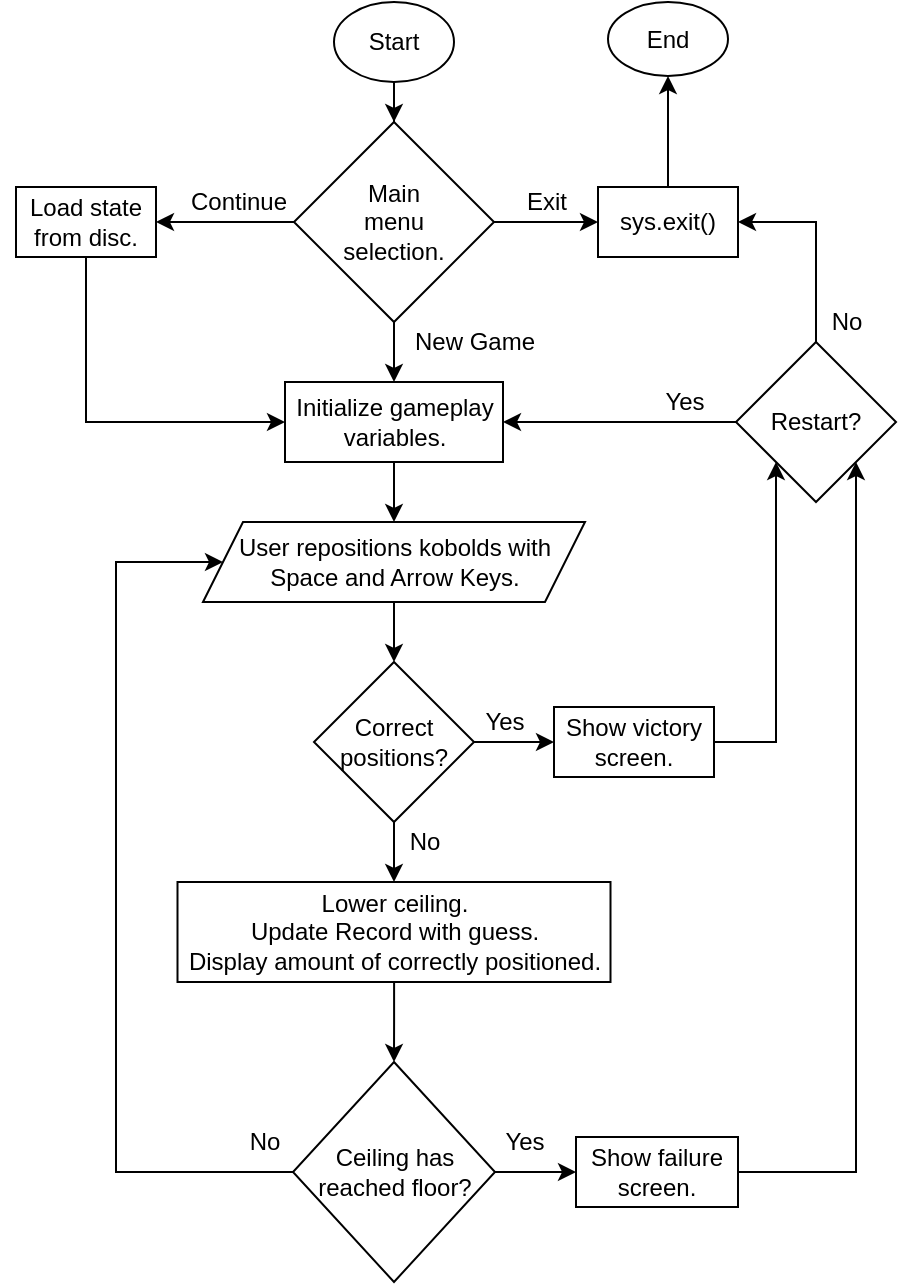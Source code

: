 <mxfile version="14.1.8" type="device"><diagram id="C5RBs43oDa-KdzZeNtuy" name="Page-1"><mxGraphModel dx="1278" dy="607" grid="1" gridSize="10" guides="1" tooltips="1" connect="1" arrows="1" fold="1" page="1" pageScale="1" pageWidth="827" pageHeight="1169" math="0" shadow="0"><root><mxCell id="WIyWlLk6GJQsqaUBKTNV-0"/><mxCell id="WIyWlLk6GJQsqaUBKTNV-1" parent="WIyWlLk6GJQsqaUBKTNV-0"/><mxCell id="KMhkVZNRjqlUI6052NwO-13" style="edgeStyle=orthogonalEdgeStyle;rounded=0;orthogonalLoop=1;jettySize=auto;html=1;entryX=0.5;entryY=0;entryDx=0;entryDy=0;" edge="1" parent="WIyWlLk6GJQsqaUBKTNV-1" source="KMhkVZNRjqlUI6052NwO-0" target="KMhkVZNRjqlUI6052NwO-2"><mxGeometry relative="1" as="geometry"/></mxCell><mxCell id="KMhkVZNRjqlUI6052NwO-0" value="Start" style="ellipse;whiteSpace=wrap;html=1;" vertex="1" parent="WIyWlLk6GJQsqaUBKTNV-1"><mxGeometry x="369" y="170" width="60" height="40" as="geometry"/></mxCell><mxCell id="KMhkVZNRjqlUI6052NwO-2" value="Main&lt;br&gt;menu&lt;br&gt;selection." style="rhombus;whiteSpace=wrap;html=1;" vertex="1" parent="WIyWlLk6GJQsqaUBKTNV-1"><mxGeometry x="349" y="230" width="100" height="100" as="geometry"/></mxCell><mxCell id="KMhkVZNRjqlUI6052NwO-52" style="edgeStyle=orthogonalEdgeStyle;rounded=0;orthogonalLoop=1;jettySize=auto;html=1;entryX=0.5;entryY=1;entryDx=0;entryDy=0;" edge="1" parent="WIyWlLk6GJQsqaUBKTNV-1" source="KMhkVZNRjqlUI6052NwO-3" target="KMhkVZNRjqlUI6052NwO-50"><mxGeometry relative="1" as="geometry"/></mxCell><mxCell id="KMhkVZNRjqlUI6052NwO-3" value="sys.exit()" style="rounded=0;whiteSpace=wrap;html=1;" vertex="1" parent="WIyWlLk6GJQsqaUBKTNV-1"><mxGeometry x="501" y="262.5" width="70" height="35" as="geometry"/></mxCell><mxCell id="KMhkVZNRjqlUI6052NwO-17" style="edgeStyle=orthogonalEdgeStyle;rounded=0;orthogonalLoop=1;jettySize=auto;html=1;entryX=0.5;entryY=0;entryDx=0;entryDy=0;" edge="1" parent="WIyWlLk6GJQsqaUBKTNV-1" source="KMhkVZNRjqlUI6052NwO-5" target="KMhkVZNRjqlUI6052NwO-16"><mxGeometry relative="1" as="geometry"/></mxCell><mxCell id="KMhkVZNRjqlUI6052NwO-5" value="Initialize gameplay variables." style="rounded=0;whiteSpace=wrap;html=1;" vertex="1" parent="WIyWlLk6GJQsqaUBKTNV-1"><mxGeometry x="344.5" y="360" width="109" height="40" as="geometry"/></mxCell><mxCell id="KMhkVZNRjqlUI6052NwO-6" value="" style="endArrow=classic;html=1;exitX=1;exitY=0.5;exitDx=0;exitDy=0;entryX=0;entryY=0.5;entryDx=0;entryDy=0;" edge="1" parent="WIyWlLk6GJQsqaUBKTNV-1" source="KMhkVZNRjqlUI6052NwO-2" target="KMhkVZNRjqlUI6052NwO-3"><mxGeometry width="50" height="50" relative="1" as="geometry"><mxPoint x="389" y="410" as="sourcePoint"/><mxPoint x="439" y="360" as="targetPoint"/></mxGeometry></mxCell><mxCell id="KMhkVZNRjqlUI6052NwO-7" value="" style="endArrow=classic;html=1;exitX=0.5;exitY=1;exitDx=0;exitDy=0;entryX=0.5;entryY=0;entryDx=0;entryDy=0;" edge="1" parent="WIyWlLk6GJQsqaUBKTNV-1" source="KMhkVZNRjqlUI6052NwO-2" target="KMhkVZNRjqlUI6052NwO-5"><mxGeometry width="50" height="50" relative="1" as="geometry"><mxPoint x="389" y="410" as="sourcePoint"/><mxPoint x="439" y="360" as="targetPoint"/></mxGeometry></mxCell><mxCell id="KMhkVZNRjqlUI6052NwO-8" value="" style="endArrow=classic;html=1;exitX=0;exitY=0.5;exitDx=0;exitDy=0;" edge="1" parent="WIyWlLk6GJQsqaUBKTNV-1" source="KMhkVZNRjqlUI6052NwO-4"><mxGeometry width="50" height="50" relative="1" as="geometry"><mxPoint x="459" y="360" as="sourcePoint"/><mxPoint x="260" y="280" as="targetPoint"/></mxGeometry></mxCell><mxCell id="KMhkVZNRjqlUI6052NwO-9" value="Exit" style="text;html=1;align=center;verticalAlign=middle;resizable=0;points=[];autosize=1;" vertex="1" parent="WIyWlLk6GJQsqaUBKTNV-1"><mxGeometry x="454.5" y="260" width="40" height="20" as="geometry"/></mxCell><mxCell id="KMhkVZNRjqlUI6052NwO-10" value="Continue" style="text;html=1;align=center;verticalAlign=middle;resizable=0;points=[];autosize=1;" vertex="1" parent="WIyWlLk6GJQsqaUBKTNV-1"><mxGeometry x="290.75" y="260" width="60" height="20" as="geometry"/></mxCell><mxCell id="KMhkVZNRjqlUI6052NwO-11" value="New Game" style="text;html=1;align=center;verticalAlign=middle;resizable=0;points=[];autosize=1;" vertex="1" parent="WIyWlLk6GJQsqaUBKTNV-1"><mxGeometry x="399" y="330" width="80" height="20" as="geometry"/></mxCell><mxCell id="KMhkVZNRjqlUI6052NwO-19" style="edgeStyle=orthogonalEdgeStyle;rounded=0;orthogonalLoop=1;jettySize=auto;html=1;entryX=0.5;entryY=0;entryDx=0;entryDy=0;" edge="1" parent="WIyWlLk6GJQsqaUBKTNV-1" source="KMhkVZNRjqlUI6052NwO-16" target="KMhkVZNRjqlUI6052NwO-18"><mxGeometry relative="1" as="geometry"/></mxCell><mxCell id="KMhkVZNRjqlUI6052NwO-16" value="User repositions kobolds with Space and Arrow Keys." style="shape=parallelogram;perimeter=parallelogramPerimeter;whiteSpace=wrap;html=1;fixedSize=1;" vertex="1" parent="WIyWlLk6GJQsqaUBKTNV-1"><mxGeometry x="303.5" y="430" width="191" height="40" as="geometry"/></mxCell><mxCell id="KMhkVZNRjqlUI6052NwO-21" style="edgeStyle=orthogonalEdgeStyle;rounded=0;orthogonalLoop=1;jettySize=auto;html=1;entryX=0.5;entryY=0;entryDx=0;entryDy=0;" edge="1" parent="WIyWlLk6GJQsqaUBKTNV-1" source="KMhkVZNRjqlUI6052NwO-18" target="KMhkVZNRjqlUI6052NwO-20"><mxGeometry relative="1" as="geometry"/></mxCell><mxCell id="KMhkVZNRjqlUI6052NwO-28" style="edgeStyle=orthogonalEdgeStyle;rounded=0;orthogonalLoop=1;jettySize=auto;html=1;entryX=0;entryY=0.5;entryDx=0;entryDy=0;" edge="1" parent="WIyWlLk6GJQsqaUBKTNV-1" source="KMhkVZNRjqlUI6052NwO-18" target="KMhkVZNRjqlUI6052NwO-27"><mxGeometry relative="1" as="geometry"/></mxCell><mxCell id="KMhkVZNRjqlUI6052NwO-18" value="Correct positions?" style="rhombus;whiteSpace=wrap;html=1;" vertex="1" parent="WIyWlLk6GJQsqaUBKTNV-1"><mxGeometry x="359" y="500" width="80" height="80" as="geometry"/></mxCell><mxCell id="KMhkVZNRjqlUI6052NwO-26" style="edgeStyle=orthogonalEdgeStyle;rounded=0;orthogonalLoop=1;jettySize=auto;html=1;entryX=0;entryY=0.5;entryDx=0;entryDy=0;exitX=0;exitY=0.5;exitDx=0;exitDy=0;" edge="1" parent="WIyWlLk6GJQsqaUBKTNV-1" source="KMhkVZNRjqlUI6052NwO-30" target="KMhkVZNRjqlUI6052NwO-16"><mxGeometry relative="1" as="geometry"><mxPoint x="359" y="540" as="targetPoint"/><Array as="points"><mxPoint x="260" y="755"/><mxPoint x="260" y="450"/></Array></mxGeometry></mxCell><mxCell id="KMhkVZNRjqlUI6052NwO-31" style="edgeStyle=orthogonalEdgeStyle;rounded=0;orthogonalLoop=1;jettySize=auto;html=1;entryX=0.5;entryY=0;entryDx=0;entryDy=0;" edge="1" parent="WIyWlLk6GJQsqaUBKTNV-1" source="KMhkVZNRjqlUI6052NwO-20" target="KMhkVZNRjqlUI6052NwO-30"><mxGeometry relative="1" as="geometry"/></mxCell><mxCell id="KMhkVZNRjqlUI6052NwO-20" value="Lower ceiling.&lt;br&gt;Update Record with guess.&lt;br&gt;Display amount of correctly positioned." style="rounded=0;whiteSpace=wrap;html=1;" vertex="1" parent="WIyWlLk6GJQsqaUBKTNV-1"><mxGeometry x="290.75" y="610" width="216.5" height="50" as="geometry"/></mxCell><mxCell id="KMhkVZNRjqlUI6052NwO-22" value="No" style="text;html=1;align=center;verticalAlign=middle;resizable=0;points=[];autosize=1;" vertex="1" parent="WIyWlLk6GJQsqaUBKTNV-1"><mxGeometry x="399" y="580" width="30" height="20" as="geometry"/></mxCell><mxCell id="KMhkVZNRjqlUI6052NwO-41" style="edgeStyle=orthogonalEdgeStyle;rounded=0;orthogonalLoop=1;jettySize=auto;html=1;entryX=0;entryY=1;entryDx=0;entryDy=0;" edge="1" parent="WIyWlLk6GJQsqaUBKTNV-1" source="KMhkVZNRjqlUI6052NwO-27" target="KMhkVZNRjqlUI6052NwO-38"><mxGeometry relative="1" as="geometry"/></mxCell><mxCell id="KMhkVZNRjqlUI6052NwO-27" value="Show victory screen." style="rounded=0;whiteSpace=wrap;html=1;" vertex="1" parent="WIyWlLk6GJQsqaUBKTNV-1"><mxGeometry x="479" y="522.5" width="80" height="35" as="geometry"/></mxCell><mxCell id="KMhkVZNRjqlUI6052NwO-34" style="edgeStyle=orthogonalEdgeStyle;rounded=0;orthogonalLoop=1;jettySize=auto;html=1;entryX=0;entryY=0.5;entryDx=0;entryDy=0;" edge="1" parent="WIyWlLk6GJQsqaUBKTNV-1" source="KMhkVZNRjqlUI6052NwO-30" target="KMhkVZNRjqlUI6052NwO-33"><mxGeometry relative="1" as="geometry"/></mxCell><mxCell id="KMhkVZNRjqlUI6052NwO-30" value="Ceiling has reached floor?" style="rhombus;whiteSpace=wrap;html=1;" vertex="1" parent="WIyWlLk6GJQsqaUBKTNV-1"><mxGeometry x="348.5" y="700" width="101" height="110" as="geometry"/></mxCell><mxCell id="KMhkVZNRjqlUI6052NwO-32" value="No" style="text;html=1;align=center;verticalAlign=middle;resizable=0;points=[];autosize=1;" vertex="1" parent="WIyWlLk6GJQsqaUBKTNV-1"><mxGeometry x="318.5" y="730" width="30" height="20" as="geometry"/></mxCell><mxCell id="KMhkVZNRjqlUI6052NwO-42" style="edgeStyle=orthogonalEdgeStyle;rounded=0;orthogonalLoop=1;jettySize=auto;html=1;entryX=1;entryY=1;entryDx=0;entryDy=0;" edge="1" parent="WIyWlLk6GJQsqaUBKTNV-1" source="KMhkVZNRjqlUI6052NwO-33" target="KMhkVZNRjqlUI6052NwO-38"><mxGeometry relative="1" as="geometry"><Array as="points"><mxPoint x="630" y="755"/></Array></mxGeometry></mxCell><mxCell id="KMhkVZNRjqlUI6052NwO-33" value="Show failure screen." style="rounded=0;whiteSpace=wrap;html=1;" vertex="1" parent="WIyWlLk6GJQsqaUBKTNV-1"><mxGeometry x="490" y="737.5" width="81" height="35" as="geometry"/></mxCell><mxCell id="KMhkVZNRjqlUI6052NwO-35" value="Yes" style="text;html=1;align=center;verticalAlign=middle;resizable=0;points=[];autosize=1;" vertex="1" parent="WIyWlLk6GJQsqaUBKTNV-1"><mxGeometry x="439" y="520" width="30" height="20" as="geometry"/></mxCell><mxCell id="KMhkVZNRjqlUI6052NwO-36" value="Yes" style="text;html=1;align=center;verticalAlign=middle;resizable=0;points=[];autosize=1;" vertex="1" parent="WIyWlLk6GJQsqaUBKTNV-1"><mxGeometry x="449" y="730" width="30" height="20" as="geometry"/></mxCell><mxCell id="KMhkVZNRjqlUI6052NwO-49" style="edgeStyle=orthogonalEdgeStyle;rounded=0;orthogonalLoop=1;jettySize=auto;html=1;entryX=0;entryY=0.5;entryDx=0;entryDy=0;" edge="1" parent="WIyWlLk6GJQsqaUBKTNV-1" source="KMhkVZNRjqlUI6052NwO-4" target="KMhkVZNRjqlUI6052NwO-5"><mxGeometry relative="1" as="geometry"><Array as="points"><mxPoint x="245" y="380"/></Array></mxGeometry></mxCell><mxCell id="KMhkVZNRjqlUI6052NwO-4" value="Load state from disc." style="rounded=0;whiteSpace=wrap;html=1;" vertex="1" parent="WIyWlLk6GJQsqaUBKTNV-1"><mxGeometry x="210" y="262.5" width="70" height="35" as="geometry"/></mxCell><mxCell id="KMhkVZNRjqlUI6052NwO-37" value="" style="endArrow=classic;html=1;exitX=0;exitY=0.5;exitDx=0;exitDy=0;" edge="1" parent="WIyWlLk6GJQsqaUBKTNV-1" source="KMhkVZNRjqlUI6052NwO-2" target="KMhkVZNRjqlUI6052NwO-4"><mxGeometry width="50" height="50" relative="1" as="geometry"><mxPoint x="349" y="280" as="sourcePoint"/><mxPoint x="260" y="280" as="targetPoint"/></mxGeometry></mxCell><mxCell id="KMhkVZNRjqlUI6052NwO-43" style="edgeStyle=orthogonalEdgeStyle;rounded=0;orthogonalLoop=1;jettySize=auto;html=1;entryX=1;entryY=0.5;entryDx=0;entryDy=0;" edge="1" parent="WIyWlLk6GJQsqaUBKTNV-1" source="KMhkVZNRjqlUI6052NwO-38" target="KMhkVZNRjqlUI6052NwO-5"><mxGeometry relative="1" as="geometry"/></mxCell><mxCell id="KMhkVZNRjqlUI6052NwO-45" style="edgeStyle=orthogonalEdgeStyle;rounded=0;orthogonalLoop=1;jettySize=auto;html=1;entryX=1;entryY=0.5;entryDx=0;entryDy=0;" edge="1" parent="WIyWlLk6GJQsqaUBKTNV-1" source="KMhkVZNRjqlUI6052NwO-38" target="KMhkVZNRjqlUI6052NwO-3"><mxGeometry relative="1" as="geometry"/></mxCell><mxCell id="KMhkVZNRjqlUI6052NwO-38" value="Restart?" style="rhombus;whiteSpace=wrap;html=1;" vertex="1" parent="WIyWlLk6GJQsqaUBKTNV-1"><mxGeometry x="570" y="340" width="80" height="80" as="geometry"/></mxCell><mxCell id="KMhkVZNRjqlUI6052NwO-44" value="Yes" style="text;html=1;align=center;verticalAlign=middle;resizable=0;points=[];autosize=1;" vertex="1" parent="WIyWlLk6GJQsqaUBKTNV-1"><mxGeometry x="529" y="360" width="30" height="20" as="geometry"/></mxCell><mxCell id="KMhkVZNRjqlUI6052NwO-46" value="No" style="text;html=1;align=center;verticalAlign=middle;resizable=0;points=[];autosize=1;" vertex="1" parent="WIyWlLk6GJQsqaUBKTNV-1"><mxGeometry x="610" y="320" width="30" height="20" as="geometry"/></mxCell><mxCell id="KMhkVZNRjqlUI6052NwO-50" value="End" style="ellipse;whiteSpace=wrap;html=1;" vertex="1" parent="WIyWlLk6GJQsqaUBKTNV-1"><mxGeometry x="506" y="170" width="60" height="37" as="geometry"/></mxCell></root></mxGraphModel></diagram></mxfile>
